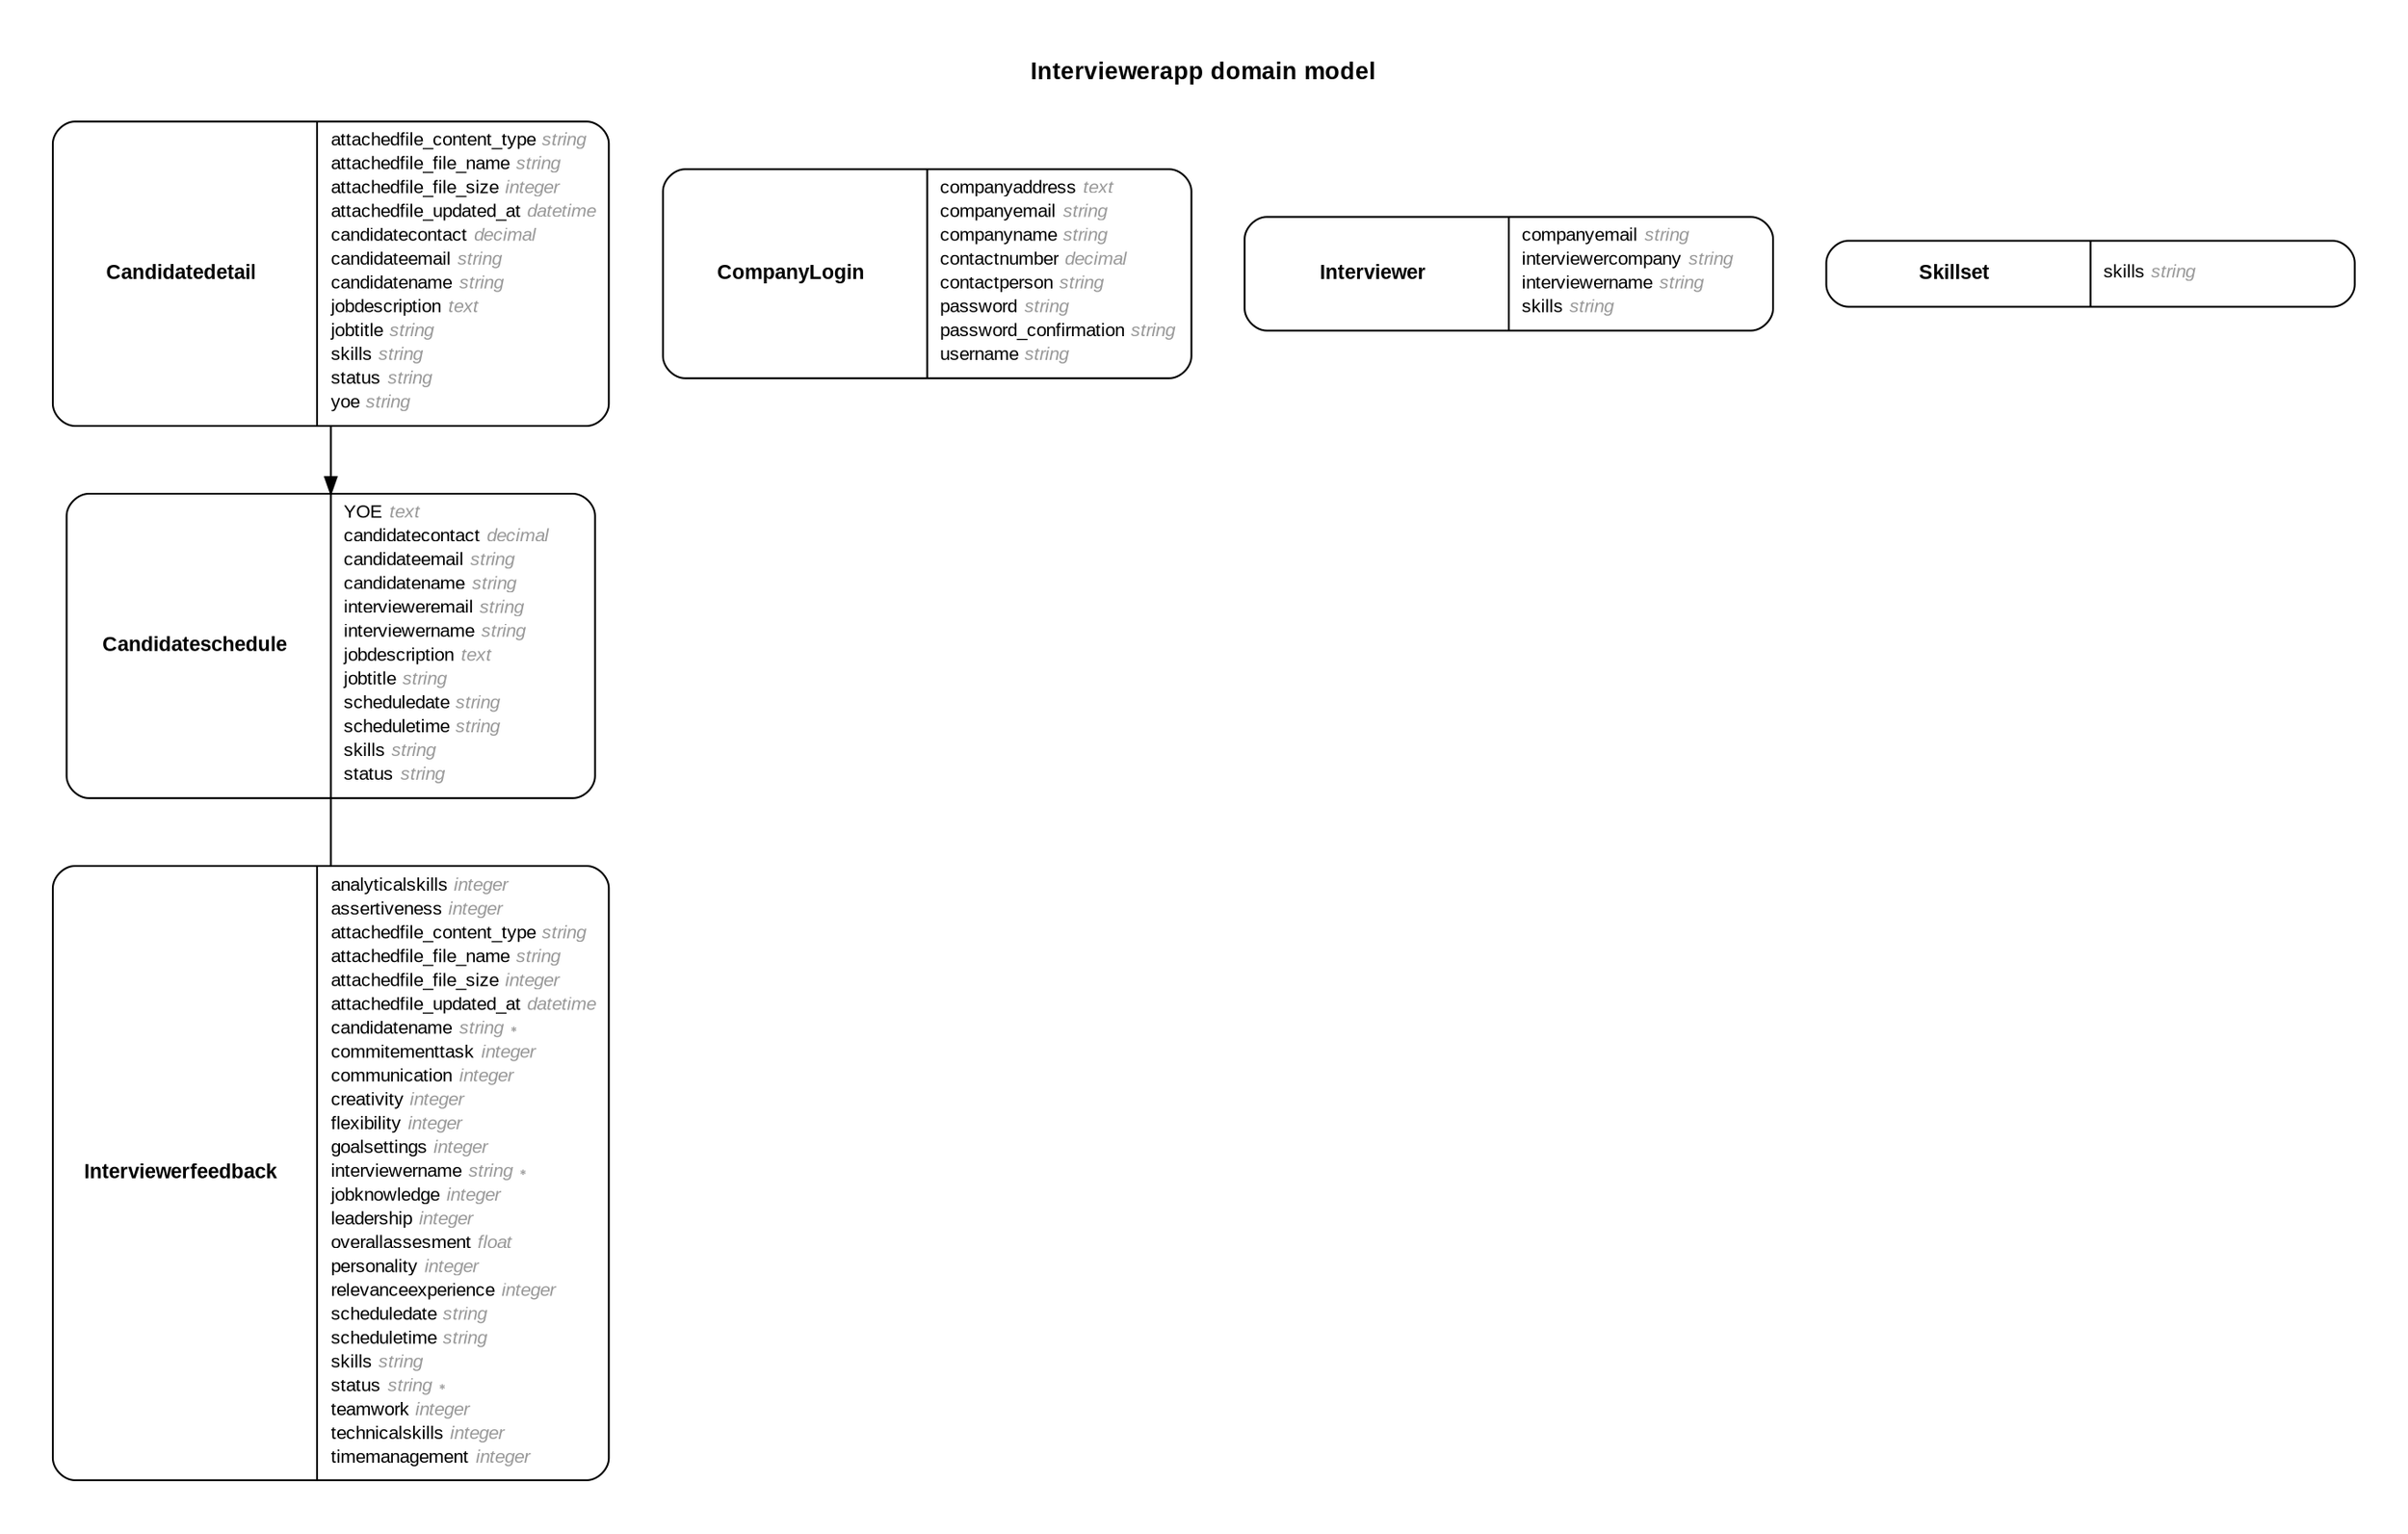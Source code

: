 digraph Interviewerapp {
rankdir = "LR";
ranksep = "0.5";
nodesep = "0.4";
pad = "0.4,0.4";
margin = "0,0";
concentrate = "true";
labelloc = "t";
fontsize = "13";
fontname = "Arial Bold";
node[ shape  =  "Mrecord" , fontsize  =  "10" , fontname  =  "Arial" , margin  =  "0.07,0.05" , penwidth  =  "1.0"];
edge[ fontname  =  "Arial" , fontsize  =  "7" , dir  =  "both" , arrowsize  =  "0.9" , penwidth  =  "1.0" , labelangle  =  "32" , labeldistance  =  "1.8"];
rankdir = "TB";
label = "Interviewerapp domain model\n\n";
m_Candidatedetail [label = <<table border="0" align="center" cellspacing="0.5" cellpadding="0" width="134">
  <tr><td align="center" valign="bottom" width="130"><font face="Arial Bold" point-size="11">Candidatedetail</font></td></tr>
</table>
|
<table border="0" align="left" cellspacing="2" cellpadding="0" width="134">
  <tr><td align="left" width="130" port="attachedfile_content_type">attachedfile_content_type <font face="Arial Italic" color="grey60">string</font></td></tr>
  <tr><td align="left" width="130" port="attachedfile_file_name">attachedfile_file_name <font face="Arial Italic" color="grey60">string</font></td></tr>
  <tr><td align="left" width="130" port="attachedfile_file_size">attachedfile_file_size <font face="Arial Italic" color="grey60">integer</font></td></tr>
  <tr><td align="left" width="130" port="attachedfile_updated_at">attachedfile_updated_at <font face="Arial Italic" color="grey60">datetime</font></td></tr>
  <tr><td align="left" width="130" port="candidatecontact">candidatecontact <font face="Arial Italic" color="grey60">decimal</font></td></tr>
  <tr><td align="left" width="130" port="candidateemail">candidateemail <font face="Arial Italic" color="grey60">string</font></td></tr>
  <tr><td align="left" width="130" port="candidatename">candidatename <font face="Arial Italic" color="grey60">string</font></td></tr>
  <tr><td align="left" width="130" port="jobdescription">jobdescription <font face="Arial Italic" color="grey60">text</font></td></tr>
  <tr><td align="left" width="130" port="jobtitle">jobtitle <font face="Arial Italic" color="grey60">string</font></td></tr>
  <tr><td align="left" width="130" port="skills">skills <font face="Arial Italic" color="grey60">string</font></td></tr>
  <tr><td align="left" width="130" port="status">status <font face="Arial Italic" color="grey60">string</font></td></tr>
  <tr><td align="left" width="130" port="yoe">yoe <font face="Arial Italic" color="grey60">string</font></td></tr>
</table>
>];
m_Candidateprofile [label = <<table border="0" align="center" cellspacing="0.5" cellpadding="0" width="134">
  <tr><td align="center" valign="bottom" width="130"><font face="Arial Bold" point-size="11">Candidateschedule</font></td></tr>
</table>
|
<table border="0" align="left" cellspacing="2" cellpadding="0" width="134">
  <tr><td align="left" width="130" port="YOE">YOE <font face="Arial Italic" color="grey60">text</font></td></tr>
  <tr><td align="left" width="130" port="candidatecontact">candidatecontact <font face="Arial Italic" color="grey60">decimal</font></td></tr>
  <tr><td align="left" width="130" port="candidateemail">candidateemail <font face="Arial Italic" color="grey60">string</font></td></tr>
  <tr><td align="left" width="130" port="candidatename">candidatename <font face="Arial Italic" color="grey60">string</font></td></tr>
  <tr><td align="left" width="130" port="intervieweremail">intervieweremail <font face="Arial Italic" color="grey60">string</font></td></tr>
  <tr><td align="left" width="130" port="interviewername">interviewername <font face="Arial Italic" color="grey60">string</font></td></tr>
  <tr><td align="left" width="130" port="jobdescription">jobdescription <font face="Arial Italic" color="grey60">text</font></td></tr>
  <tr><td align="left" width="130" port="jobtitle">jobtitle <font face="Arial Italic" color="grey60">string</font></td></tr>
  <tr><td align="left" width="130" port="scheduledate">scheduledate <font face="Arial Italic" color="grey60">string</font></td></tr>
  <tr><td align="left" width="130" port="scheduletime">scheduletime <font face="Arial Italic" color="grey60">string</font></td></tr>
  <tr><td align="left" width="130" port="skills">skills <font face="Arial Italic" color="grey60">string</font></td></tr>
  <tr><td align="left" width="130" port="status">status <font face="Arial Italic" color="grey60">string</font></td></tr>
</table>
>];
m_Company [label = <<table border="0" align="center" cellspacing="0.5" cellpadding="0" width="134">
  <tr><td align="center" valign="bottom" width="130"><font face="Arial Bold" point-size="11">CompanyLogin</font></td></tr>
</table>
|
<table border="0" align="left" cellspacing="2" cellpadding="0" width="134">
  <tr><td align="left" width="130" port="companyaddress">companyaddress <font face="Arial Italic" color="grey60">text</font></td></tr>
  <tr><td align="left" width="130" port="companyemail">companyemail <font face="Arial Italic" color="grey60">string</font></td></tr>
  <tr><td align="left" width="130" port="companyname">companyname <font face="Arial Italic" color="grey60">string</font></td></tr>
  <tr><td align="left" width="130" port="contactnumber">contactnumber <font face="Arial Italic" color="grey60">decimal</font></td></tr>
  <tr><td align="left" width="130" port="contactperson">contactperson <font face="Arial Italic" color="grey60">string</font></td></tr>
  <tr><td align="left" width="130" port="password">password <font face="Arial Italic" color="grey60">string</font></td></tr>
  <tr><td align="left" width="130" port="password_confirmation">password_confirmation <font face="Arial Italic" color="grey60">string</font></td></tr>
  <tr><td align="left" width="130" port="username">username <font face="Arial Italic" color="grey60">string</font></td></tr>
</table>
>];
m_Interviewer [label = <<table border="0" align="center" cellspacing="0.5" cellpadding="0" width="134">
  <tr><td align="center" valign="bottom" width="130"><font face="Arial Bold" point-size="11">Interviewer</font></td></tr>
</table>
|
<table border="0" align="left" cellspacing="2" cellpadding="0" width="134">
  <tr><td align="left" width="130" port="companyemail">companyemail <font face="Arial Italic" color="grey60">string</font></td></tr>
  <tr><td align="left" width="130" port="interviewercompany">interviewercompany <font face="Arial Italic" color="grey60">string</font></td></tr>
  <tr><td align="left" width="130" port="interviewername">interviewername <font face="Arial Italic" color="grey60">string</font></td></tr>
  <tr><td align="left" width="130" port="skills">skills <font face="Arial Italic" color="grey60">string</font></td></tr>
</table>
>];
m_Interviewerfeedback [label = <<table border="0" align="center" cellspacing="0.5" cellpadding="0" width="134">
  <tr><td align="center" valign="bottom" width="130"><font face="Arial Bold" point-size="11">Interviewerfeedback</font></td></tr>
</table>
|
<table border="0" align="left" cellspacing="2" cellpadding="0" width="134">
  <tr><td align="left" width="130" port="analyticalskills">analyticalskills <font face="Arial Italic" color="grey60">integer</font></td></tr>
  <tr><td align="left" width="130" port="assertiveness">assertiveness <font face="Arial Italic" color="grey60">integer</font></td></tr>
  <tr><td align="left" width="130" port="attachedfile_content_type">attachedfile_content_type <font face="Arial Italic" color="grey60">string</font></td></tr>
  <tr><td align="left" width="130" port="attachedfile_file_name">attachedfile_file_name <font face="Arial Italic" color="grey60">string</font></td></tr>
  <tr><td align="left" width="130" port="attachedfile_file_size">attachedfile_file_size <font face="Arial Italic" color="grey60">integer</font></td></tr>
  <tr><td align="left" width="130" port="attachedfile_updated_at">attachedfile_updated_at <font face="Arial Italic" color="grey60">datetime</font></td></tr>
  <tr><td align="left" width="130" port="candidatename">candidatename <font face="Arial Italic" color="grey60">string ∗</font></td></tr>
  <tr><td align="left" width="130" port="commitementtask">commitementtask <font face="Arial Italic" color="grey60">integer</font></td></tr>
  <tr><td align="left" width="130" port="communication">communication <font face="Arial Italic" color="grey60">integer</font></td></tr>
  <tr><td align="left" width="130" port="creativity">creativity <font face="Arial Italic" color="grey60">integer</font></td></tr>
  <tr><td align="left" width="130" port="flexibility">flexibility <font face="Arial Italic" color="grey60">integer</font></td></tr>
  <tr><td align="left" width="130" port="goalsettings">goalsettings <font face="Arial Italic" color="grey60">integer</font></td></tr>
  <tr><td align="left" width="130" port="interviewername">interviewername <font face="Arial Italic" color="grey60">string ∗</font></td></tr>
  <tr><td align="left" width="130" port="jobknowledge">jobknowledge <font face="Arial Italic" color="grey60">integer</font></td></tr>
  <tr><td align="left" width="130" port="leadership">leadership <font face="Arial Italic" color="grey60">integer</font></td></tr>
  <tr><td align="left" width="130" port="overallassesment">overallassesment <font face="Arial Italic" color="grey60">float</font></td></tr>
  <tr><td align="left" width="130" port="personality">personality <font face="Arial Italic" color="grey60">integer</font></td></tr>
  <tr><td align="left" width="130" port="relevanceexperience">relevanceexperience <font face="Arial Italic" color="grey60">integer</font></td></tr>
  <tr><td align="left" width="130" port="scheduledate">scheduledate <font face="Arial Italic" color="grey60">string</font></td></tr>
  <tr><td align="left" width="130" port="scheduletime">scheduletime <font face="Arial Italic" color="grey60">string</font></td></tr>
  <tr><td align="left" width="130" port="skills">skills <font face="Arial Italic" color="grey60">string</font></td></tr>
  <tr><td align="left" width="130" port="status">status <font face="Arial Italic" color="grey60">string ∗</font></td></tr>
  <tr><td align="left" width="130" port="teamwork">teamwork <font face="Arial Italic" color="grey60">integer</font></td></tr>
  <tr><td align="left" width="130" port="technicalskills">technicalskills <font face="Arial Italic" color="grey60">integer</font></td></tr>
  <tr><td align="left" width="130" port="timemanagement">timemanagement <font face="Arial Italic" color="grey60">integer</font></td></tr>
</table>
>];
m_Skillset [label = <<table border="0" align="center" cellspacing="0.5" cellpadding="0" width="134">
  <tr><td align="center" valign="bottom" width="130"><font face="Arial Bold" point-size="11">Skillset</font></td></tr>
</table>
|
<table border="0" align="left" cellspacing="2" cellpadding="0" width="134">
  <tr><td align="left" width="130" port="skills">skills <font face="Arial Italic" color="grey60">string</font></td></tr>
</table>
>];
  m_Candidatedetail -> m_Candidateprofile [arrowhead = "normal", arrowtail = "none", weight = "2"];
  m_Candidateprofile -> m_Interviewerfeedback [arrowhead = "none", arrowtail = "none", weight = "2"];
}
